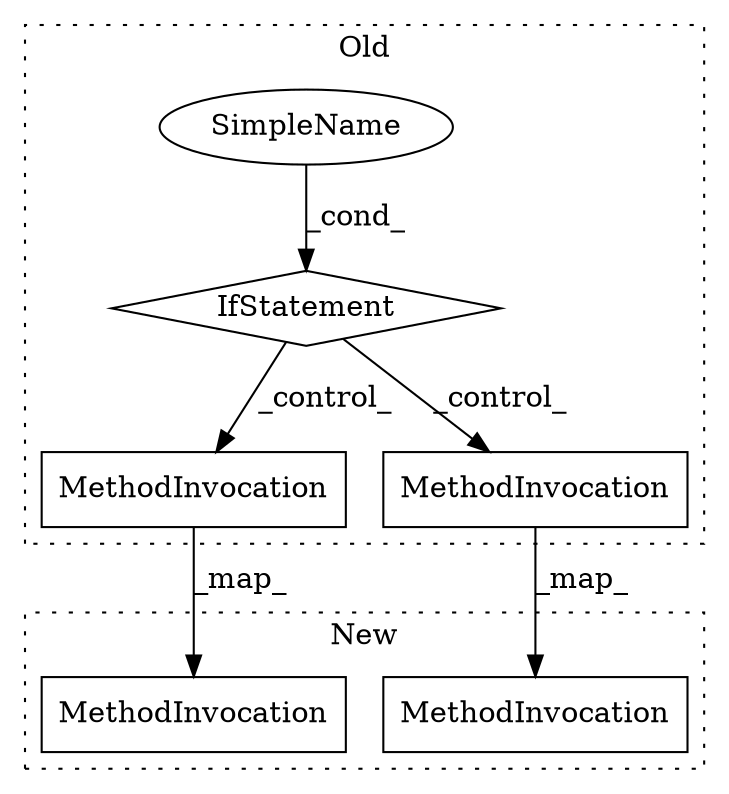 digraph G {
subgraph cluster0 {
1 [label="IfStatement" a="25" s="2615,2636" l="4,14" shape="diamond"];
4 [label="MethodInvocation" a="32" s="2809,2897" l="6,1" shape="box"];
5 [label="MethodInvocation" a="32" s="2718,2790" l="6,1" shape="box"];
6 [label="SimpleName" a="42" s="2619" l="17" shape="ellipse"];
label = "Old";
style="dotted";
}
subgraph cluster1 {
2 [label="MethodInvocation" a="32" s="3430,3518" l="6,1" shape="box"];
3 [label="MethodInvocation" a="32" s="3343,3415" l="6,1" shape="box"];
label = "New";
style="dotted";
}
1 -> 5 [label="_control_"];
1 -> 4 [label="_control_"];
4 -> 2 [label="_map_"];
5 -> 3 [label="_map_"];
6 -> 1 [label="_cond_"];
}